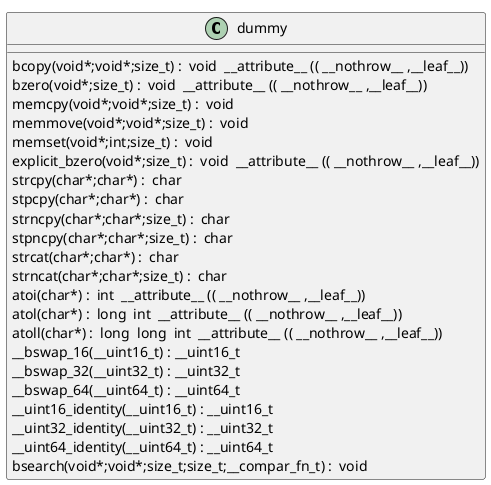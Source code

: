 @startuml
!pragma layout smetana
class dummy {
bcopy(void*;void*;size_t) :  void  __attribute__ (( __nothrow__ ,__leaf__)) [[[./../.././qc/apps/kdf.c.html#298]]]
bzero(void*;size_t) :  void  __attribute__ (( __nothrow__ ,__leaf__)) [[[./../.././qc/apps/kdf.c.html#305]]]
memcpy(void*;void*;size_t) :  void  [[[./../.././qc/apps/kdf.c.html#346]]]
memmove(void*;void*;size_t) :  void  [[[./../.././qc/apps/kdf.c.html#354]]]
memset(void*;int;size_t) :  void  [[[./../.././qc/apps/kdf.c.html#361]]]
explicit_bzero(void*;size_t) :  void  __attribute__ (( __nothrow__ ,__leaf__)) [[[./../.././qc/apps/kdf.c.html#374]]]
strcpy(char*;char*) :  char  [[[./../.././qc/apps/kdf.c.html#381]]]
stpcpy(char*;char*) :  char  [[[./../.././qc/apps/kdf.c.html#388]]]
strncpy(char*;char*;size_t) :  char  [[[./../.././qc/apps/kdf.c.html#396]]]
stpncpy(char*;char*;size_t) :  char  [[[./../.././qc/apps/kdf.c.html#406]]]
strcat(char*;char*) :  char  [[[./../.././qc/apps/kdf.c.html#413]]]
strncat(char*;char*;size_t) :  char  [[[./../.././qc/apps/kdf.c.html#420]]]
atoi(char*) :  int  __attribute__ (( __nothrow__ ,__leaf__)) [[[./../.././qc/apps/kdf.c.html#897]]]
atol(char*) :  long  int  __attribute__ (( __nothrow__ ,__leaf__)) [[[./../.././qc/apps/kdf.c.html#902]]]
atoll(char*) :  long  long  int  __attribute__ (( __nothrow__ ,__leaf__)) [[[./../.././qc/apps/kdf.c.html#909]]]
__bswap_16(__uint16_t) : __uint16_t [[[./../.././qc/apps/kdf.c.html#1071]]]
__bswap_32(__uint32_t) : __uint32_t [[[./../.././qc/apps/kdf.c.html#1086]]]
__bswap_64(__uint64_t) : __uint64_t [[[./../.././qc/apps/kdf.c.html#1096]]]
__uint16_identity(__uint16_t) : __uint16_t [[[./../.././qc/apps/kdf.c.html#1108]]]
__uint32_identity(__uint32_t) : __uint32_t [[[./../.././qc/apps/kdf.c.html#1114]]]
__uint64_identity(__uint64_t) : __uint64_t [[[./../.././qc/apps/kdf.c.html#1120]]]
bsearch(void*;void*;size_t;size_t;__compar_fn_t) :  void  [[[./../.././qc/apps/kdf.c.html#1788]]]
} 
@enduml
